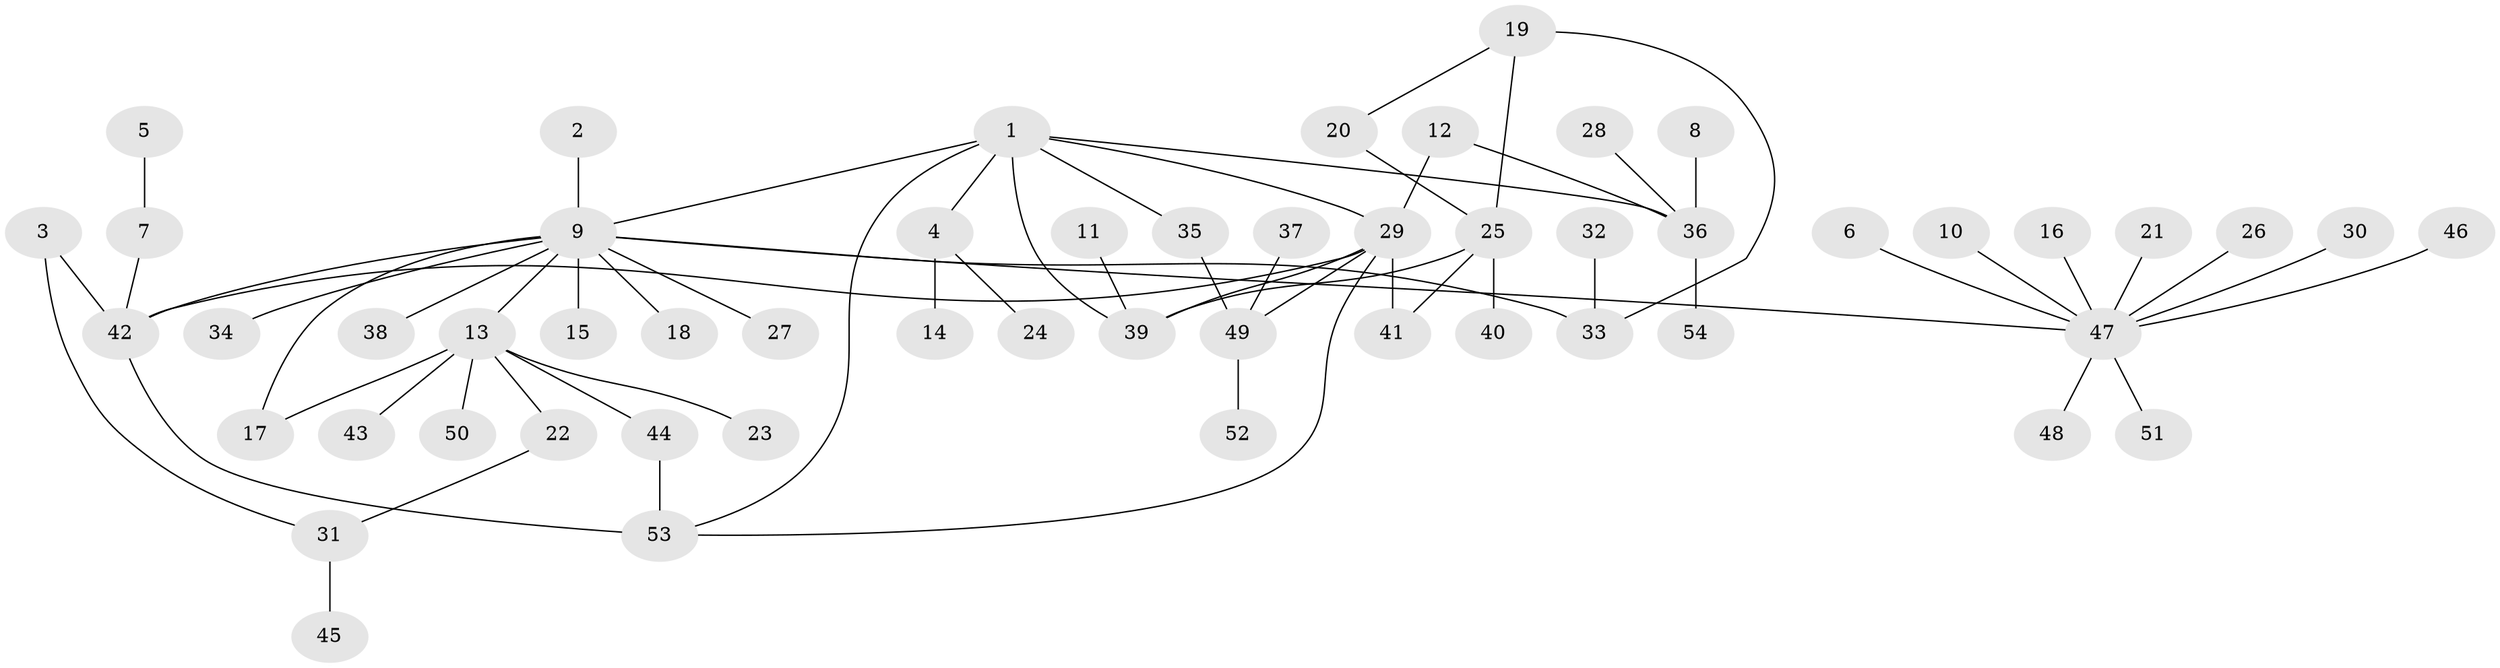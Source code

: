 // original degree distribution, {9: 0.018691588785046728, 6: 0.009345794392523364, 2: 0.18691588785046728, 5: 0.037383177570093455, 7: 0.028037383177570093, 15: 0.009345794392523364, 4: 0.009345794392523364, 1: 0.5420560747663551, 3: 0.14953271028037382, 12: 0.009345794392523364}
// Generated by graph-tools (version 1.1) at 2025/36/03/04/25 23:36:58]
// undirected, 54 vertices, 65 edges
graph export_dot {
  node [color=gray90,style=filled];
  1;
  2;
  3;
  4;
  5;
  6;
  7;
  8;
  9;
  10;
  11;
  12;
  13;
  14;
  15;
  16;
  17;
  18;
  19;
  20;
  21;
  22;
  23;
  24;
  25;
  26;
  27;
  28;
  29;
  30;
  31;
  32;
  33;
  34;
  35;
  36;
  37;
  38;
  39;
  40;
  41;
  42;
  43;
  44;
  45;
  46;
  47;
  48;
  49;
  50;
  51;
  52;
  53;
  54;
  1 -- 4 [weight=1.0];
  1 -- 9 [weight=1.0];
  1 -- 29 [weight=1.0];
  1 -- 35 [weight=1.0];
  1 -- 36 [weight=1.0];
  1 -- 39 [weight=1.0];
  1 -- 53 [weight=1.0];
  2 -- 9 [weight=1.0];
  3 -- 31 [weight=1.0];
  3 -- 42 [weight=1.0];
  4 -- 14 [weight=1.0];
  4 -- 24 [weight=1.0];
  5 -- 7 [weight=1.0];
  6 -- 47 [weight=1.0];
  7 -- 42 [weight=1.0];
  8 -- 36 [weight=1.0];
  9 -- 13 [weight=1.0];
  9 -- 15 [weight=1.0];
  9 -- 17 [weight=1.0];
  9 -- 18 [weight=1.0];
  9 -- 27 [weight=1.0];
  9 -- 33 [weight=1.0];
  9 -- 34 [weight=1.0];
  9 -- 38 [weight=1.0];
  9 -- 42 [weight=1.0];
  9 -- 47 [weight=1.0];
  10 -- 47 [weight=1.0];
  11 -- 39 [weight=1.0];
  12 -- 29 [weight=1.0];
  12 -- 36 [weight=1.0];
  13 -- 17 [weight=1.0];
  13 -- 22 [weight=1.0];
  13 -- 23 [weight=1.0];
  13 -- 43 [weight=1.0];
  13 -- 44 [weight=2.0];
  13 -- 50 [weight=1.0];
  16 -- 47 [weight=1.0];
  19 -- 20 [weight=1.0];
  19 -- 25 [weight=1.0];
  19 -- 33 [weight=1.0];
  20 -- 25 [weight=1.0];
  21 -- 47 [weight=1.0];
  22 -- 31 [weight=1.0];
  25 -- 39 [weight=1.0];
  25 -- 40 [weight=1.0];
  25 -- 41 [weight=1.0];
  26 -- 47 [weight=1.0];
  28 -- 36 [weight=1.0];
  29 -- 39 [weight=1.0];
  29 -- 41 [weight=1.0];
  29 -- 42 [weight=1.0];
  29 -- 49 [weight=1.0];
  29 -- 53 [weight=1.0];
  30 -- 47 [weight=1.0];
  31 -- 45 [weight=1.0];
  32 -- 33 [weight=1.0];
  35 -- 49 [weight=1.0];
  36 -- 54 [weight=1.0];
  37 -- 49 [weight=1.0];
  42 -- 53 [weight=1.0];
  44 -- 53 [weight=2.0];
  46 -- 47 [weight=1.0];
  47 -- 48 [weight=1.0];
  47 -- 51 [weight=1.0];
  49 -- 52 [weight=1.0];
}
